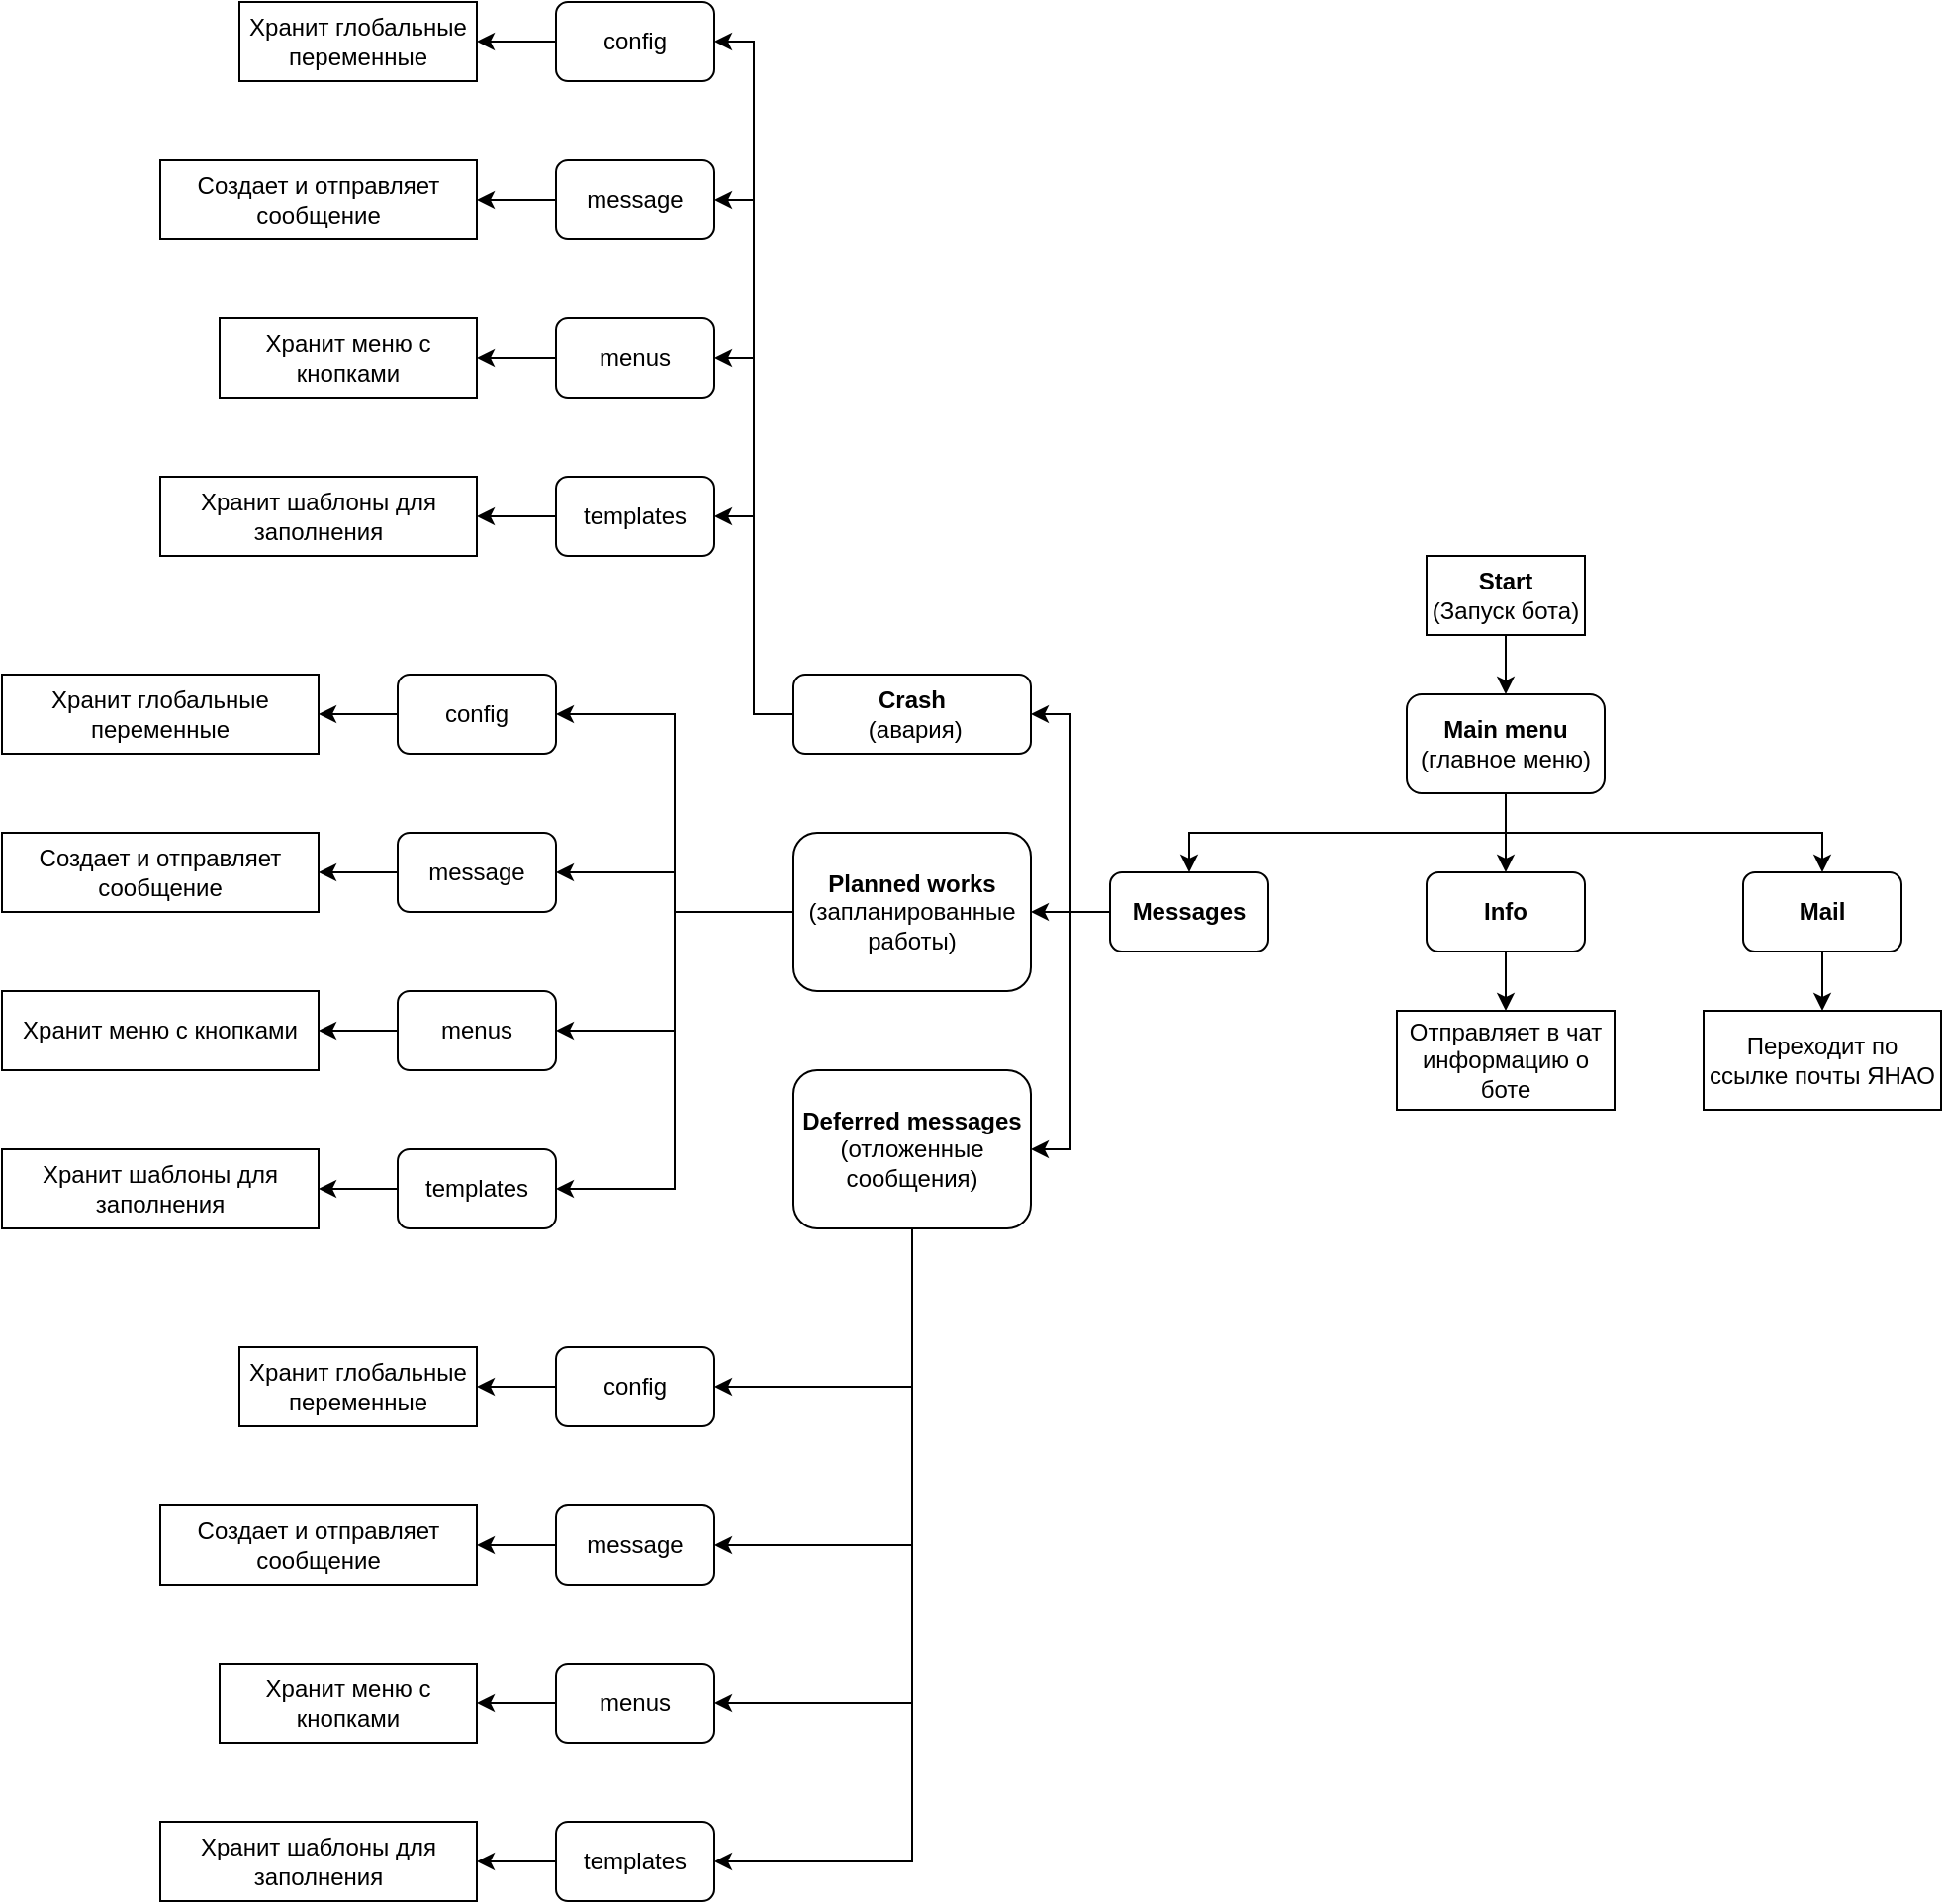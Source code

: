 <mxfile version="20.2.8" type="device"><diagram id="yAzSXHbpbHK6NhKVuLkU" name="Страница 1"><mxGraphModel dx="2324" dy="1996" grid="1" gridSize="10" guides="1" tooltips="1" connect="1" arrows="1" fold="1" page="1" pageScale="1" pageWidth="827" pageHeight="1169" math="0" shadow="0"><root><mxCell id="0"/><mxCell id="1" parent="0"/><mxCell id="PClwBmVOJQOfUL2ogGIH-2" style="edgeStyle=orthogonalEdgeStyle;rounded=0;orthogonalLoop=1;jettySize=auto;html=1;exitX=0.5;exitY=1;exitDx=0;exitDy=0;entryX=0.5;entryY=0;entryDx=0;entryDy=0;" parent="1" source="s-H2FPbpLyBL2RchpAzn-2" edge="1" target="PClwBmVOJQOfUL2ogGIH-8"><mxGeometry relative="1" as="geometry"><mxPoint x="530" y="320" as="targetPoint"/><mxPoint x="530" y="280" as="sourcePoint"/></mxGeometry></mxCell><mxCell id="s-H2FPbpLyBL2RchpAzn-50" style="edgeStyle=orthogonalEdgeStyle;rounded=0;orthogonalLoop=1;jettySize=auto;html=1;exitX=0;exitY=0.5;exitDx=0;exitDy=0;entryX=1;entryY=0.5;entryDx=0;entryDy=0;" edge="1" parent="1" source="PClwBmVOJQOfUL2ogGIH-5" target="PClwBmVOJQOfUL2ogGIH-13"><mxGeometry relative="1" as="geometry"/></mxCell><mxCell id="s-H2FPbpLyBL2RchpAzn-51" style="edgeStyle=orthogonalEdgeStyle;rounded=0;orthogonalLoop=1;jettySize=auto;html=1;exitX=0;exitY=0.5;exitDx=0;exitDy=0;entryX=1;entryY=0.5;entryDx=0;entryDy=0;" edge="1" parent="1" source="PClwBmVOJQOfUL2ogGIH-5" target="PClwBmVOJQOfUL2ogGIH-12"><mxGeometry relative="1" as="geometry"/></mxCell><mxCell id="s-H2FPbpLyBL2RchpAzn-55" style="edgeStyle=orthogonalEdgeStyle;rounded=0;orthogonalLoop=1;jettySize=auto;html=1;exitX=0;exitY=0.5;exitDx=0;exitDy=0;entryX=1;entryY=0.5;entryDx=0;entryDy=0;" edge="1" parent="1" source="PClwBmVOJQOfUL2ogGIH-5" target="PClwBmVOJQOfUL2ogGIH-15"><mxGeometry relative="1" as="geometry"/></mxCell><mxCell id="PClwBmVOJQOfUL2ogGIH-5" value="&lt;b&gt;Messages&lt;/b&gt;" style="rounded=1;whiteSpace=wrap;html=1;" parent="1" vertex="1"><mxGeometry x="320" y="400" width="80" height="40" as="geometry"/></mxCell><mxCell id="s-H2FPbpLyBL2RchpAzn-7" style="edgeStyle=orthogonalEdgeStyle;rounded=0;orthogonalLoop=1;jettySize=auto;html=1;exitX=0.5;exitY=1;exitDx=0;exitDy=0;entryX=0.5;entryY=0;entryDx=0;entryDy=0;" edge="1" parent="1" source="PClwBmVOJQOfUL2ogGIH-7" target="s-H2FPbpLyBL2RchpAzn-4"><mxGeometry relative="1" as="geometry"/></mxCell><mxCell id="PClwBmVOJQOfUL2ogGIH-7" value="&lt;b&gt;Mail&lt;/b&gt;" style="rounded=1;whiteSpace=wrap;html=1;" parent="1" vertex="1"><mxGeometry x="640" y="400" width="80" height="40" as="geometry"/></mxCell><mxCell id="PClwBmVOJQOfUL2ogGIH-9" style="edgeStyle=orthogonalEdgeStyle;rounded=0;orthogonalLoop=1;jettySize=auto;html=1;exitX=0.5;exitY=1;exitDx=0;exitDy=0;entryX=0.5;entryY=0;entryDx=0;entryDy=0;" parent="1" source="PClwBmVOJQOfUL2ogGIH-8" target="s-H2FPbpLyBL2RchpAzn-1" edge="1"><mxGeometry relative="1" as="geometry"><mxPoint x="530" y="400" as="targetPoint"/></mxGeometry></mxCell><mxCell id="PClwBmVOJQOfUL2ogGIH-10" style="edgeStyle=orthogonalEdgeStyle;rounded=0;orthogonalLoop=1;jettySize=auto;html=1;exitX=0.5;exitY=1;exitDx=0;exitDy=0;entryX=0.5;entryY=0;entryDx=0;entryDy=0;" parent="1" source="PClwBmVOJQOfUL2ogGIH-8" target="PClwBmVOJQOfUL2ogGIH-7" edge="1"><mxGeometry relative="1" as="geometry"/></mxCell><mxCell id="PClwBmVOJQOfUL2ogGIH-11" style="edgeStyle=orthogonalEdgeStyle;rounded=0;orthogonalLoop=1;jettySize=auto;html=1;exitX=0.5;exitY=1;exitDx=0;exitDy=0;entryX=0.5;entryY=0;entryDx=0;entryDy=0;" parent="1" source="PClwBmVOJQOfUL2ogGIH-8" target="PClwBmVOJQOfUL2ogGIH-5" edge="1"><mxGeometry relative="1" as="geometry"/></mxCell><mxCell id="PClwBmVOJQOfUL2ogGIH-8" value="&lt;b&gt;Main menu&lt;/b&gt; (главное меню)" style="rounded=1;whiteSpace=wrap;html=1;" parent="1" vertex="1"><mxGeometry x="470" y="310" width="100" height="50" as="geometry"/></mxCell><mxCell id="s-H2FPbpLyBL2RchpAzn-28" style="edgeStyle=orthogonalEdgeStyle;rounded=0;orthogonalLoop=1;jettySize=auto;html=1;exitX=0;exitY=0.5;exitDx=0;exitDy=0;entryX=1;entryY=0.5;entryDx=0;entryDy=0;" edge="1" parent="1" source="PClwBmVOJQOfUL2ogGIH-12" target="s-H2FPbpLyBL2RchpAzn-17"><mxGeometry relative="1" as="geometry"/></mxCell><mxCell id="s-H2FPbpLyBL2RchpAzn-29" style="edgeStyle=orthogonalEdgeStyle;rounded=0;orthogonalLoop=1;jettySize=auto;html=1;exitX=0;exitY=0.5;exitDx=0;exitDy=0;entryX=1;entryY=0.5;entryDx=0;entryDy=0;" edge="1" parent="1" source="PClwBmVOJQOfUL2ogGIH-12" target="s-H2FPbpLyBL2RchpAzn-19"><mxGeometry relative="1" as="geometry"/></mxCell><mxCell id="s-H2FPbpLyBL2RchpAzn-30" style="edgeStyle=orthogonalEdgeStyle;rounded=0;orthogonalLoop=1;jettySize=auto;html=1;exitX=0;exitY=0.5;exitDx=0;exitDy=0;entryX=1;entryY=0.5;entryDx=0;entryDy=0;" edge="1" parent="1" source="PClwBmVOJQOfUL2ogGIH-12" target="s-H2FPbpLyBL2RchpAzn-20"><mxGeometry relative="1" as="geometry"/></mxCell><mxCell id="s-H2FPbpLyBL2RchpAzn-31" style="edgeStyle=orthogonalEdgeStyle;rounded=0;orthogonalLoop=1;jettySize=auto;html=1;exitX=0;exitY=0.5;exitDx=0;exitDy=0;entryX=1;entryY=0.5;entryDx=0;entryDy=0;" edge="1" parent="1" source="PClwBmVOJQOfUL2ogGIH-12" target="s-H2FPbpLyBL2RchpAzn-18"><mxGeometry relative="1" as="geometry"/></mxCell><mxCell id="PClwBmVOJQOfUL2ogGIH-12" value="&lt;b&gt;Crash&lt;br&gt;&lt;/b&gt;&amp;nbsp;(авария)" style="rounded=1;whiteSpace=wrap;html=1;" parent="1" vertex="1"><mxGeometry x="160" y="300" width="120" height="40" as="geometry"/></mxCell><mxCell id="s-H2FPbpLyBL2RchpAzn-45" style="edgeStyle=orthogonalEdgeStyle;rounded=0;orthogonalLoop=1;jettySize=auto;html=1;exitX=0;exitY=0.5;exitDx=0;exitDy=0;entryX=1;entryY=0.5;entryDx=0;entryDy=0;" edge="1" parent="1" source="PClwBmVOJQOfUL2ogGIH-13" target="s-H2FPbpLyBL2RchpAzn-12"><mxGeometry relative="1" as="geometry"/></mxCell><mxCell id="s-H2FPbpLyBL2RchpAzn-52" style="edgeStyle=orthogonalEdgeStyle;rounded=0;orthogonalLoop=1;jettySize=auto;html=1;exitX=0;exitY=0.5;exitDx=0;exitDy=0;entryX=1;entryY=0.5;entryDx=0;entryDy=0;" edge="1" parent="1" source="PClwBmVOJQOfUL2ogGIH-13" target="s-H2FPbpLyBL2RchpAzn-11"><mxGeometry relative="1" as="geometry"/></mxCell><mxCell id="s-H2FPbpLyBL2RchpAzn-53" style="edgeStyle=orthogonalEdgeStyle;rounded=0;orthogonalLoop=1;jettySize=auto;html=1;exitX=0;exitY=0.5;exitDx=0;exitDy=0;entryX=1;entryY=0.5;entryDx=0;entryDy=0;" edge="1" parent="1" source="PClwBmVOJQOfUL2ogGIH-13" target="s-H2FPbpLyBL2RchpAzn-10"><mxGeometry relative="1" as="geometry"/></mxCell><mxCell id="s-H2FPbpLyBL2RchpAzn-54" style="edgeStyle=orthogonalEdgeStyle;rounded=0;orthogonalLoop=1;jettySize=auto;html=1;exitX=0;exitY=0.5;exitDx=0;exitDy=0;entryX=1;entryY=0.5;entryDx=0;entryDy=0;" edge="1" parent="1" source="PClwBmVOJQOfUL2ogGIH-13" target="s-H2FPbpLyBL2RchpAzn-9"><mxGeometry relative="1" as="geometry"/></mxCell><mxCell id="PClwBmVOJQOfUL2ogGIH-13" value="&lt;b&gt;Planned works&lt;/b&gt; (запланированные работы)" style="rounded=1;whiteSpace=wrap;html=1;" parent="1" vertex="1"><mxGeometry x="160" y="380" width="120" height="80" as="geometry"/></mxCell><mxCell id="s-H2FPbpLyBL2RchpAzn-66" style="edgeStyle=orthogonalEdgeStyle;rounded=0;orthogonalLoop=1;jettySize=auto;html=1;exitX=0.5;exitY=1;exitDx=0;exitDy=0;entryX=1;entryY=0.5;entryDx=0;entryDy=0;" edge="1" parent="1" source="PClwBmVOJQOfUL2ogGIH-15" target="s-H2FPbpLyBL2RchpAzn-14"><mxGeometry relative="1" as="geometry"/></mxCell><mxCell id="s-H2FPbpLyBL2RchpAzn-67" style="edgeStyle=orthogonalEdgeStyle;rounded=0;orthogonalLoop=1;jettySize=auto;html=1;exitX=0.5;exitY=1;exitDx=0;exitDy=0;entryX=1;entryY=0.5;entryDx=0;entryDy=0;" edge="1" parent="1" source="PClwBmVOJQOfUL2ogGIH-15" target="s-H2FPbpLyBL2RchpAzn-16"><mxGeometry relative="1" as="geometry"/></mxCell><mxCell id="s-H2FPbpLyBL2RchpAzn-68" style="edgeStyle=orthogonalEdgeStyle;rounded=0;orthogonalLoop=1;jettySize=auto;html=1;exitX=0.5;exitY=1;exitDx=0;exitDy=0;entryX=1;entryY=0.5;entryDx=0;entryDy=0;" edge="1" parent="1" source="PClwBmVOJQOfUL2ogGIH-15" target="s-H2FPbpLyBL2RchpAzn-15"><mxGeometry relative="1" as="geometry"/></mxCell><mxCell id="s-H2FPbpLyBL2RchpAzn-69" style="edgeStyle=orthogonalEdgeStyle;rounded=0;orthogonalLoop=1;jettySize=auto;html=1;exitX=0.5;exitY=1;exitDx=0;exitDy=0;entryX=1;entryY=0.5;entryDx=0;entryDy=0;" edge="1" parent="1" source="PClwBmVOJQOfUL2ogGIH-15" target="s-H2FPbpLyBL2RchpAzn-13"><mxGeometry relative="1" as="geometry"/></mxCell><mxCell id="PClwBmVOJQOfUL2ogGIH-15" value="&lt;b&gt;Deferred messages&lt;/b&gt; (отложенные сообщения)" style="rounded=1;whiteSpace=wrap;html=1;" parent="1" vertex="1"><mxGeometry x="160" y="500" width="120" height="80" as="geometry"/></mxCell><mxCell id="s-H2FPbpLyBL2RchpAzn-6" style="edgeStyle=orthogonalEdgeStyle;rounded=0;orthogonalLoop=1;jettySize=auto;html=1;exitX=0.5;exitY=1;exitDx=0;exitDy=0;entryX=0.5;entryY=0;entryDx=0;entryDy=0;" edge="1" parent="1" source="s-H2FPbpLyBL2RchpAzn-1" target="s-H2FPbpLyBL2RchpAzn-5"><mxGeometry relative="1" as="geometry"/></mxCell><mxCell id="s-H2FPbpLyBL2RchpAzn-1" value="&lt;b&gt;Info&lt;/b&gt;" style="rounded=1;whiteSpace=wrap;html=1;" vertex="1" parent="1"><mxGeometry x="480" y="400" width="80" height="40" as="geometry"/></mxCell><mxCell id="s-H2FPbpLyBL2RchpAzn-2" value="&lt;b&gt;Start &lt;/b&gt;&lt;br&gt;(Запуск бота)" style="rounded=0;whiteSpace=wrap;html=1;strokeColor=default;" vertex="1" parent="1"><mxGeometry x="480" y="240" width="80" height="40" as="geometry"/></mxCell><mxCell id="s-H2FPbpLyBL2RchpAzn-4" value="Переходит по ссылке почты ЯНАО" style="rounded=0;whiteSpace=wrap;html=1;strokeColor=default;" vertex="1" parent="1"><mxGeometry x="620" y="470" width="120" height="50" as="geometry"/></mxCell><mxCell id="s-H2FPbpLyBL2RchpAzn-5" value="Отправляет в чат информацию о боте" style="rounded=0;whiteSpace=wrap;html=1;strokeColor=default;" vertex="1" parent="1"><mxGeometry x="465" y="470" width="110" height="50" as="geometry"/></mxCell><mxCell id="s-H2FPbpLyBL2RchpAzn-43" style="edgeStyle=orthogonalEdgeStyle;rounded=0;orthogonalLoop=1;jettySize=auto;html=1;exitX=0;exitY=0.5;exitDx=0;exitDy=0;entryX=1;entryY=0.5;entryDx=0;entryDy=0;" edge="1" parent="1" source="s-H2FPbpLyBL2RchpAzn-9" target="s-H2FPbpLyBL2RchpAzn-39"><mxGeometry relative="1" as="geometry"/></mxCell><mxCell id="s-H2FPbpLyBL2RchpAzn-9" value="templates" style="rounded=1;whiteSpace=wrap;html=1;" vertex="1" parent="1"><mxGeometry x="-40" y="540" width="80" height="40" as="geometry"/></mxCell><mxCell id="s-H2FPbpLyBL2RchpAzn-40" style="edgeStyle=orthogonalEdgeStyle;rounded=0;orthogonalLoop=1;jettySize=auto;html=1;exitX=0;exitY=0.5;exitDx=0;exitDy=0;entryX=1;entryY=0.5;entryDx=0;entryDy=0;" edge="1" parent="1" source="s-H2FPbpLyBL2RchpAzn-10" target="s-H2FPbpLyBL2RchpAzn-36"><mxGeometry relative="1" as="geometry"/></mxCell><mxCell id="s-H2FPbpLyBL2RchpAzn-10" value="config" style="rounded=1;whiteSpace=wrap;html=1;" vertex="1" parent="1"><mxGeometry x="-40" y="300" width="80" height="40" as="geometry"/></mxCell><mxCell id="s-H2FPbpLyBL2RchpAzn-42" style="edgeStyle=orthogonalEdgeStyle;rounded=0;orthogonalLoop=1;jettySize=auto;html=1;exitX=0;exitY=0.5;exitDx=0;exitDy=0;entryX=1;entryY=0.5;entryDx=0;entryDy=0;" edge="1" parent="1" source="s-H2FPbpLyBL2RchpAzn-11" target="s-H2FPbpLyBL2RchpAzn-38"><mxGeometry relative="1" as="geometry"/></mxCell><mxCell id="s-H2FPbpLyBL2RchpAzn-11" value="menus" style="rounded=1;whiteSpace=wrap;html=1;" vertex="1" parent="1"><mxGeometry x="-40" y="460" width="80" height="40" as="geometry"/></mxCell><mxCell id="s-H2FPbpLyBL2RchpAzn-41" style="edgeStyle=orthogonalEdgeStyle;rounded=0;orthogonalLoop=1;jettySize=auto;html=1;exitX=0;exitY=0.5;exitDx=0;exitDy=0;entryX=1;entryY=0.5;entryDx=0;entryDy=0;" edge="1" parent="1" source="s-H2FPbpLyBL2RchpAzn-12" target="s-H2FPbpLyBL2RchpAzn-37"><mxGeometry relative="1" as="geometry"><mxPoint x="-20" y="420" as="targetPoint"/></mxGeometry></mxCell><mxCell id="s-H2FPbpLyBL2RchpAzn-12" value="message" style="rounded=1;whiteSpace=wrap;html=1;" vertex="1" parent="1"><mxGeometry x="-40" y="380" width="80" height="40" as="geometry"/></mxCell><mxCell id="s-H2FPbpLyBL2RchpAzn-64" style="edgeStyle=orthogonalEdgeStyle;rounded=0;orthogonalLoop=1;jettySize=auto;html=1;exitX=0;exitY=0.5;exitDx=0;exitDy=0;entryX=1;entryY=0.5;entryDx=0;entryDy=0;" edge="1" parent="1" source="s-H2FPbpLyBL2RchpAzn-13" target="s-H2FPbpLyBL2RchpAzn-60"><mxGeometry relative="1" as="geometry"/></mxCell><mxCell id="s-H2FPbpLyBL2RchpAzn-13" value="templates" style="rounded=1;whiteSpace=wrap;html=1;" vertex="1" parent="1"><mxGeometry x="40" y="880" width="80" height="40" as="geometry"/></mxCell><mxCell id="s-H2FPbpLyBL2RchpAzn-61" style="edgeStyle=orthogonalEdgeStyle;rounded=0;orthogonalLoop=1;jettySize=auto;html=1;exitX=0;exitY=0.5;exitDx=0;exitDy=0;entryX=1;entryY=0.5;entryDx=0;entryDy=0;" edge="1" parent="1" source="s-H2FPbpLyBL2RchpAzn-14" target="s-H2FPbpLyBL2RchpAzn-57"><mxGeometry relative="1" as="geometry"/></mxCell><mxCell id="s-H2FPbpLyBL2RchpAzn-14" value="config" style="rounded=1;whiteSpace=wrap;html=1;" vertex="1" parent="1"><mxGeometry x="40" y="640" width="80" height="40" as="geometry"/></mxCell><mxCell id="s-H2FPbpLyBL2RchpAzn-63" style="edgeStyle=orthogonalEdgeStyle;rounded=0;orthogonalLoop=1;jettySize=auto;html=1;exitX=0;exitY=0.5;exitDx=0;exitDy=0;entryX=1;entryY=0.5;entryDx=0;entryDy=0;" edge="1" parent="1" source="s-H2FPbpLyBL2RchpAzn-15" target="s-H2FPbpLyBL2RchpAzn-59"><mxGeometry relative="1" as="geometry"/></mxCell><mxCell id="s-H2FPbpLyBL2RchpAzn-15" value="menus" style="rounded=1;whiteSpace=wrap;html=1;" vertex="1" parent="1"><mxGeometry x="40" y="800" width="80" height="40" as="geometry"/></mxCell><mxCell id="s-H2FPbpLyBL2RchpAzn-62" style="edgeStyle=orthogonalEdgeStyle;rounded=0;orthogonalLoop=1;jettySize=auto;html=1;exitX=0;exitY=0.5;exitDx=0;exitDy=0;entryX=1;entryY=0.5;entryDx=0;entryDy=0;" edge="1" parent="1" source="s-H2FPbpLyBL2RchpAzn-16" target="s-H2FPbpLyBL2RchpAzn-58"><mxGeometry relative="1" as="geometry"/></mxCell><mxCell id="s-H2FPbpLyBL2RchpAzn-16" value="message" style="rounded=1;whiteSpace=wrap;html=1;" vertex="1" parent="1"><mxGeometry x="40" y="720" width="80" height="40" as="geometry"/></mxCell><mxCell id="s-H2FPbpLyBL2RchpAzn-35" style="edgeStyle=orthogonalEdgeStyle;rounded=0;orthogonalLoop=1;jettySize=auto;html=1;exitX=0;exitY=0.5;exitDx=0;exitDy=0;entryX=1;entryY=0.5;entryDx=0;entryDy=0;" edge="1" parent="1" source="s-H2FPbpLyBL2RchpAzn-17" target="s-H2FPbpLyBL2RchpAzn-26"><mxGeometry relative="1" as="geometry"/></mxCell><mxCell id="s-H2FPbpLyBL2RchpAzn-17" value="templates" style="rounded=1;whiteSpace=wrap;html=1;" vertex="1" parent="1"><mxGeometry x="40" y="200" width="80" height="40" as="geometry"/></mxCell><mxCell id="s-H2FPbpLyBL2RchpAzn-32" style="edgeStyle=orthogonalEdgeStyle;rounded=0;orthogonalLoop=1;jettySize=auto;html=1;exitX=0;exitY=0.5;exitDx=0;exitDy=0;entryX=1;entryY=0.5;entryDx=0;entryDy=0;" edge="1" parent="1" source="s-H2FPbpLyBL2RchpAzn-18" target="s-H2FPbpLyBL2RchpAzn-22"><mxGeometry relative="1" as="geometry"/></mxCell><mxCell id="s-H2FPbpLyBL2RchpAzn-18" value="config" style="rounded=1;whiteSpace=wrap;html=1;" vertex="1" parent="1"><mxGeometry x="40" y="-40" width="80" height="40" as="geometry"/></mxCell><mxCell id="s-H2FPbpLyBL2RchpAzn-34" style="edgeStyle=orthogonalEdgeStyle;rounded=0;orthogonalLoop=1;jettySize=auto;html=1;exitX=0;exitY=0.5;exitDx=0;exitDy=0;entryX=1;entryY=0.5;entryDx=0;entryDy=0;" edge="1" parent="1" source="s-H2FPbpLyBL2RchpAzn-19" target="s-H2FPbpLyBL2RchpAzn-25"><mxGeometry relative="1" as="geometry"/></mxCell><mxCell id="s-H2FPbpLyBL2RchpAzn-19" value="menus" style="rounded=1;whiteSpace=wrap;html=1;" vertex="1" parent="1"><mxGeometry x="40" y="120" width="80" height="40" as="geometry"/></mxCell><mxCell id="s-H2FPbpLyBL2RchpAzn-33" style="edgeStyle=orthogonalEdgeStyle;rounded=0;orthogonalLoop=1;jettySize=auto;html=1;exitX=0;exitY=0.5;exitDx=0;exitDy=0;entryX=1;entryY=0.5;entryDx=0;entryDy=0;" edge="1" parent="1" source="s-H2FPbpLyBL2RchpAzn-20" target="s-H2FPbpLyBL2RchpAzn-24"><mxGeometry relative="1" as="geometry"/></mxCell><mxCell id="s-H2FPbpLyBL2RchpAzn-20" value="message" style="rounded=1;whiteSpace=wrap;html=1;" vertex="1" parent="1"><mxGeometry x="40" y="40" width="80" height="40" as="geometry"/></mxCell><mxCell id="s-H2FPbpLyBL2RchpAzn-22" value="Хранит глобальные переменные" style="rounded=0;whiteSpace=wrap;html=1;strokeColor=default;" vertex="1" parent="1"><mxGeometry x="-120" y="-40" width="120" height="40" as="geometry"/></mxCell><mxCell id="s-H2FPbpLyBL2RchpAzn-24" value="Создает и отправляет сообщение" style="rounded=0;whiteSpace=wrap;html=1;strokeColor=default;" vertex="1" parent="1"><mxGeometry x="-160" y="40" width="160" height="40" as="geometry"/></mxCell><mxCell id="s-H2FPbpLyBL2RchpAzn-25" value="Хранит меню с кнопками" style="rounded=0;whiteSpace=wrap;html=1;strokeColor=default;" vertex="1" parent="1"><mxGeometry x="-130" y="120" width="130" height="40" as="geometry"/></mxCell><mxCell id="s-H2FPbpLyBL2RchpAzn-26" value="Хранит шаблоны для заполнения" style="rounded=0;whiteSpace=wrap;html=1;strokeColor=default;" vertex="1" parent="1"><mxGeometry x="-160" y="200" width="160" height="40" as="geometry"/></mxCell><mxCell id="s-H2FPbpLyBL2RchpAzn-36" value="Хранит глобальные переменные" style="rounded=0;whiteSpace=wrap;html=1;strokeColor=default;" vertex="1" parent="1"><mxGeometry x="-240" y="300" width="160" height="40" as="geometry"/></mxCell><mxCell id="s-H2FPbpLyBL2RchpAzn-37" value="Создает и отправляет сообщение" style="rounded=0;whiteSpace=wrap;html=1;strokeColor=default;" vertex="1" parent="1"><mxGeometry x="-240" y="380" width="160" height="40" as="geometry"/></mxCell><mxCell id="s-H2FPbpLyBL2RchpAzn-38" value="Хранит меню с кнопками" style="rounded=0;whiteSpace=wrap;html=1;strokeColor=default;" vertex="1" parent="1"><mxGeometry x="-240" y="460" width="160" height="40" as="geometry"/></mxCell><mxCell id="s-H2FPbpLyBL2RchpAzn-39" value="Хранит шаблоны для заполнения" style="rounded=0;whiteSpace=wrap;html=1;strokeColor=default;" vertex="1" parent="1"><mxGeometry x="-240" y="540" width="160" height="40" as="geometry"/></mxCell><mxCell id="s-H2FPbpLyBL2RchpAzn-57" value="Хранит глобальные переменные" style="rounded=0;whiteSpace=wrap;html=1;strokeColor=default;" vertex="1" parent="1"><mxGeometry x="-120" y="640" width="120" height="40" as="geometry"/></mxCell><mxCell id="s-H2FPbpLyBL2RchpAzn-58" value="Создает и отправляет сообщение" style="rounded=0;whiteSpace=wrap;html=1;strokeColor=default;" vertex="1" parent="1"><mxGeometry x="-160" y="720" width="160" height="40" as="geometry"/></mxCell><mxCell id="s-H2FPbpLyBL2RchpAzn-59" value="Хранит меню с кнопками" style="rounded=0;whiteSpace=wrap;html=1;strokeColor=default;" vertex="1" parent="1"><mxGeometry x="-130" y="800" width="130" height="40" as="geometry"/></mxCell><mxCell id="s-H2FPbpLyBL2RchpAzn-60" value="Хранит шаблоны для заполнения" style="rounded=0;whiteSpace=wrap;html=1;strokeColor=default;" vertex="1" parent="1"><mxGeometry x="-160" y="880" width="160" height="40" as="geometry"/></mxCell></root></mxGraphModel></diagram></mxfile>